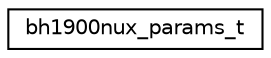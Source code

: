 digraph "Graphical Class Hierarchy"
{
 // LATEX_PDF_SIZE
  edge [fontname="Helvetica",fontsize="10",labelfontname="Helvetica",labelfontsize="10"];
  node [fontname="Helvetica",fontsize="10",shape=record];
  rankdir="LR";
  Node0 [label="bh1900nux_params_t",height=0.2,width=0.4,color="black", fillcolor="white", style="filled",URL="$structbh1900nux__params__t.html",tooltip="Set of configuration parameters for BH1900NUX devices."];
}
